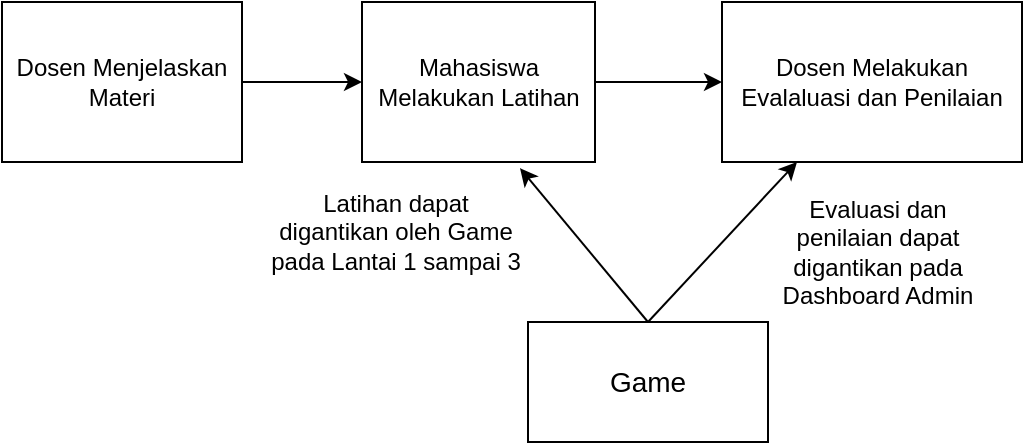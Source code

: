 <mxfile version="24.5.2" type="device">
  <diagram id="v2BdjNKi6aYFktt5PRsA" name="Page-1">
    <mxGraphModel dx="1318" dy="541" grid="1" gridSize="10" guides="1" tooltips="1" connect="1" arrows="1" fold="1" page="1" pageScale="1" pageWidth="827" pageHeight="1169" math="0" shadow="0">
      <root>
        <mxCell id="0" />
        <mxCell id="1" parent="0" />
        <mxCell id="8eON6J5FQiFvgld2o6Tk-5" style="edgeStyle=orthogonalEdgeStyle;rounded=0;orthogonalLoop=1;jettySize=auto;html=1;exitX=1;exitY=0.5;exitDx=0;exitDy=0;entryX=0;entryY=0.5;entryDx=0;entryDy=0;" parent="1" source="8eON6J5FQiFvgld2o6Tk-1" target="8eON6J5FQiFvgld2o6Tk-2" edge="1">
          <mxGeometry relative="1" as="geometry" />
        </mxCell>
        <mxCell id="8eON6J5FQiFvgld2o6Tk-1" value="Dosen Menjelaskan Materi" style="rounded=0;whiteSpace=wrap;html=1;" parent="1" vertex="1">
          <mxGeometry x="30" y="240" width="120" height="80" as="geometry" />
        </mxCell>
        <mxCell id="8eON6J5FQiFvgld2o6Tk-6" style="edgeStyle=orthogonalEdgeStyle;rounded=0;orthogonalLoop=1;jettySize=auto;html=1;exitX=1;exitY=0.5;exitDx=0;exitDy=0;" parent="1" source="8eON6J5FQiFvgld2o6Tk-2" target="8eON6J5FQiFvgld2o6Tk-3" edge="1">
          <mxGeometry relative="1" as="geometry" />
        </mxCell>
        <mxCell id="8eON6J5FQiFvgld2o6Tk-2" value="Mahasiswa Melakukan Latihan" style="rounded=0;whiteSpace=wrap;html=1;" parent="1" vertex="1">
          <mxGeometry x="210" y="240" width="116.5" height="80" as="geometry" />
        </mxCell>
        <mxCell id="8eON6J5FQiFvgld2o6Tk-3" value="Dosen Melakukan Evalaluasi dan Penilaian" style="rounded=0;whiteSpace=wrap;html=1;" parent="1" vertex="1">
          <mxGeometry x="390" y="240" width="150" height="80" as="geometry" />
        </mxCell>
        <mxCell id="8eON6J5FQiFvgld2o6Tk-8" value="&lt;font style=&quot;font-size: 14px;&quot;&gt;Game&lt;/font&gt;" style="rounded=0;whiteSpace=wrap;html=1;" parent="1" vertex="1">
          <mxGeometry x="293" y="400" width="120" height="60" as="geometry" />
        </mxCell>
        <mxCell id="8eON6J5FQiFvgld2o6Tk-9" value="" style="endArrow=classic;html=1;rounded=0;exitX=0.5;exitY=0;exitDx=0;exitDy=0;entryX=0.678;entryY=1.038;entryDx=0;entryDy=0;entryPerimeter=0;" parent="1" source="8eON6J5FQiFvgld2o6Tk-8" target="8eON6J5FQiFvgld2o6Tk-2" edge="1">
          <mxGeometry width="50" height="50" relative="1" as="geometry">
            <mxPoint x="430" y="400" as="sourcePoint" />
            <mxPoint x="480" y="350" as="targetPoint" />
          </mxGeometry>
        </mxCell>
        <mxCell id="8eON6J5FQiFvgld2o6Tk-11" value="Latihan dapat digantikan oleh Game pada Lantai 1 sampai 3" style="text;html=1;align=center;verticalAlign=middle;whiteSpace=wrap;rounded=0;" parent="1" vertex="1">
          <mxGeometry x="161.25" y="310" width="131.75" height="90" as="geometry" />
        </mxCell>
        <mxCell id="hPN1Kjeh4t1sL5qKdAIn-2" value="" style="endArrow=classic;html=1;rounded=0;exitX=0.5;exitY=0;exitDx=0;exitDy=0;entryX=0.25;entryY=1;entryDx=0;entryDy=0;" edge="1" parent="1" source="8eON6J5FQiFvgld2o6Tk-8" target="8eON6J5FQiFvgld2o6Tk-3">
          <mxGeometry width="50" height="50" relative="1" as="geometry">
            <mxPoint x="535" y="455" as="sourcePoint" />
            <mxPoint x="649" y="330" as="targetPoint" />
          </mxGeometry>
        </mxCell>
        <mxCell id="hPN1Kjeh4t1sL5qKdAIn-3" value="Evaluasi dan penilaian dapat digantikan pada Dashboard Admin" style="text;html=1;align=center;verticalAlign=middle;whiteSpace=wrap;rounded=0;" vertex="1" parent="1">
          <mxGeometry x="413" y="330" width="110" height="70" as="geometry" />
        </mxCell>
      </root>
    </mxGraphModel>
  </diagram>
</mxfile>
